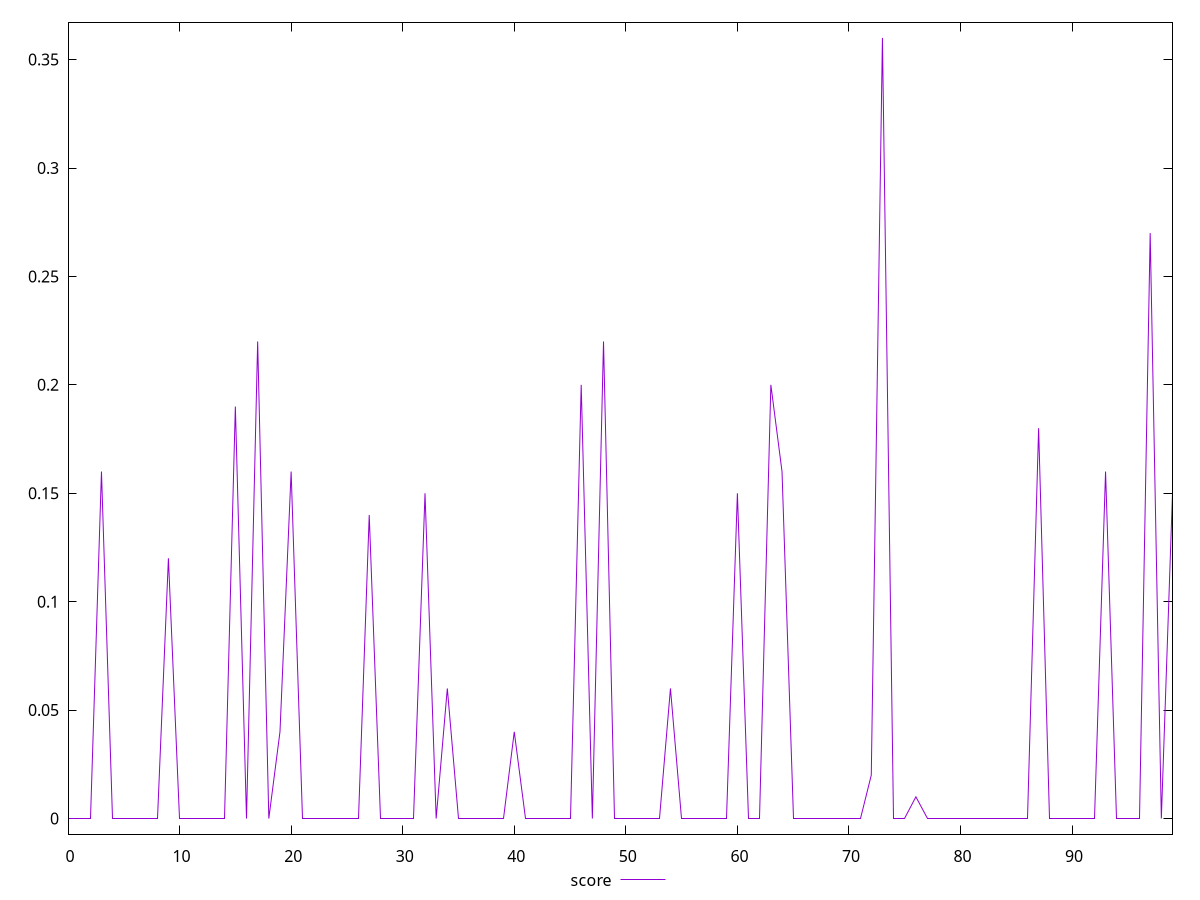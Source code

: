 reset

$score <<EOF
0 0
1 0
2 0
3 0.16
4 0
5 0
6 0
7 0
8 0
9 0.12
10 0
11 0
12 0
13 0
14 0
15 0.19
16 0
17 0.22
18 0
19 0.04
20 0.16
21 0
22 0
23 0
24 0
25 0
26 0
27 0.14
28 0
29 0
30 0
31 0
32 0.15
33 0
34 0.06
35 0
36 0
37 0
38 0
39 0
40 0.04
41 0
42 0
43 0
44 0
45 0
46 0.2
47 0
48 0.22
49 0
50 0
51 0
52 0
53 0
54 0.06
55 0
56 0
57 0
58 0
59 0
60 0.15
61 0
62 0
63 0.2
64 0.16
65 0
66 0
67 0
68 0
69 0
70 0
71 0
72 0.02
73 0.36
74 0
75 0
76 0.01
77 0
78 0
79 0
80 0
81 0
82 0
83 0
84 0
85 0
86 0
87 0.18
88 0
89 0
90 0
91 0
92 0
93 0.16
94 0
95 0
96 0
97 0.27
98 0
99 0.15
EOF

set key outside below
set xrange [0:99]
set yrange [-0.0072:0.36719999999999997]
set trange [-0.0072:0.36719999999999997]
set terminal svg size 640, 500 enhanced background rgb 'white'
set output "report_00015_2021-02-09T16-11-33.973Z/unused-javascript/samples/pages+cached/score/values.svg"

plot $score title "score" with line

reset
